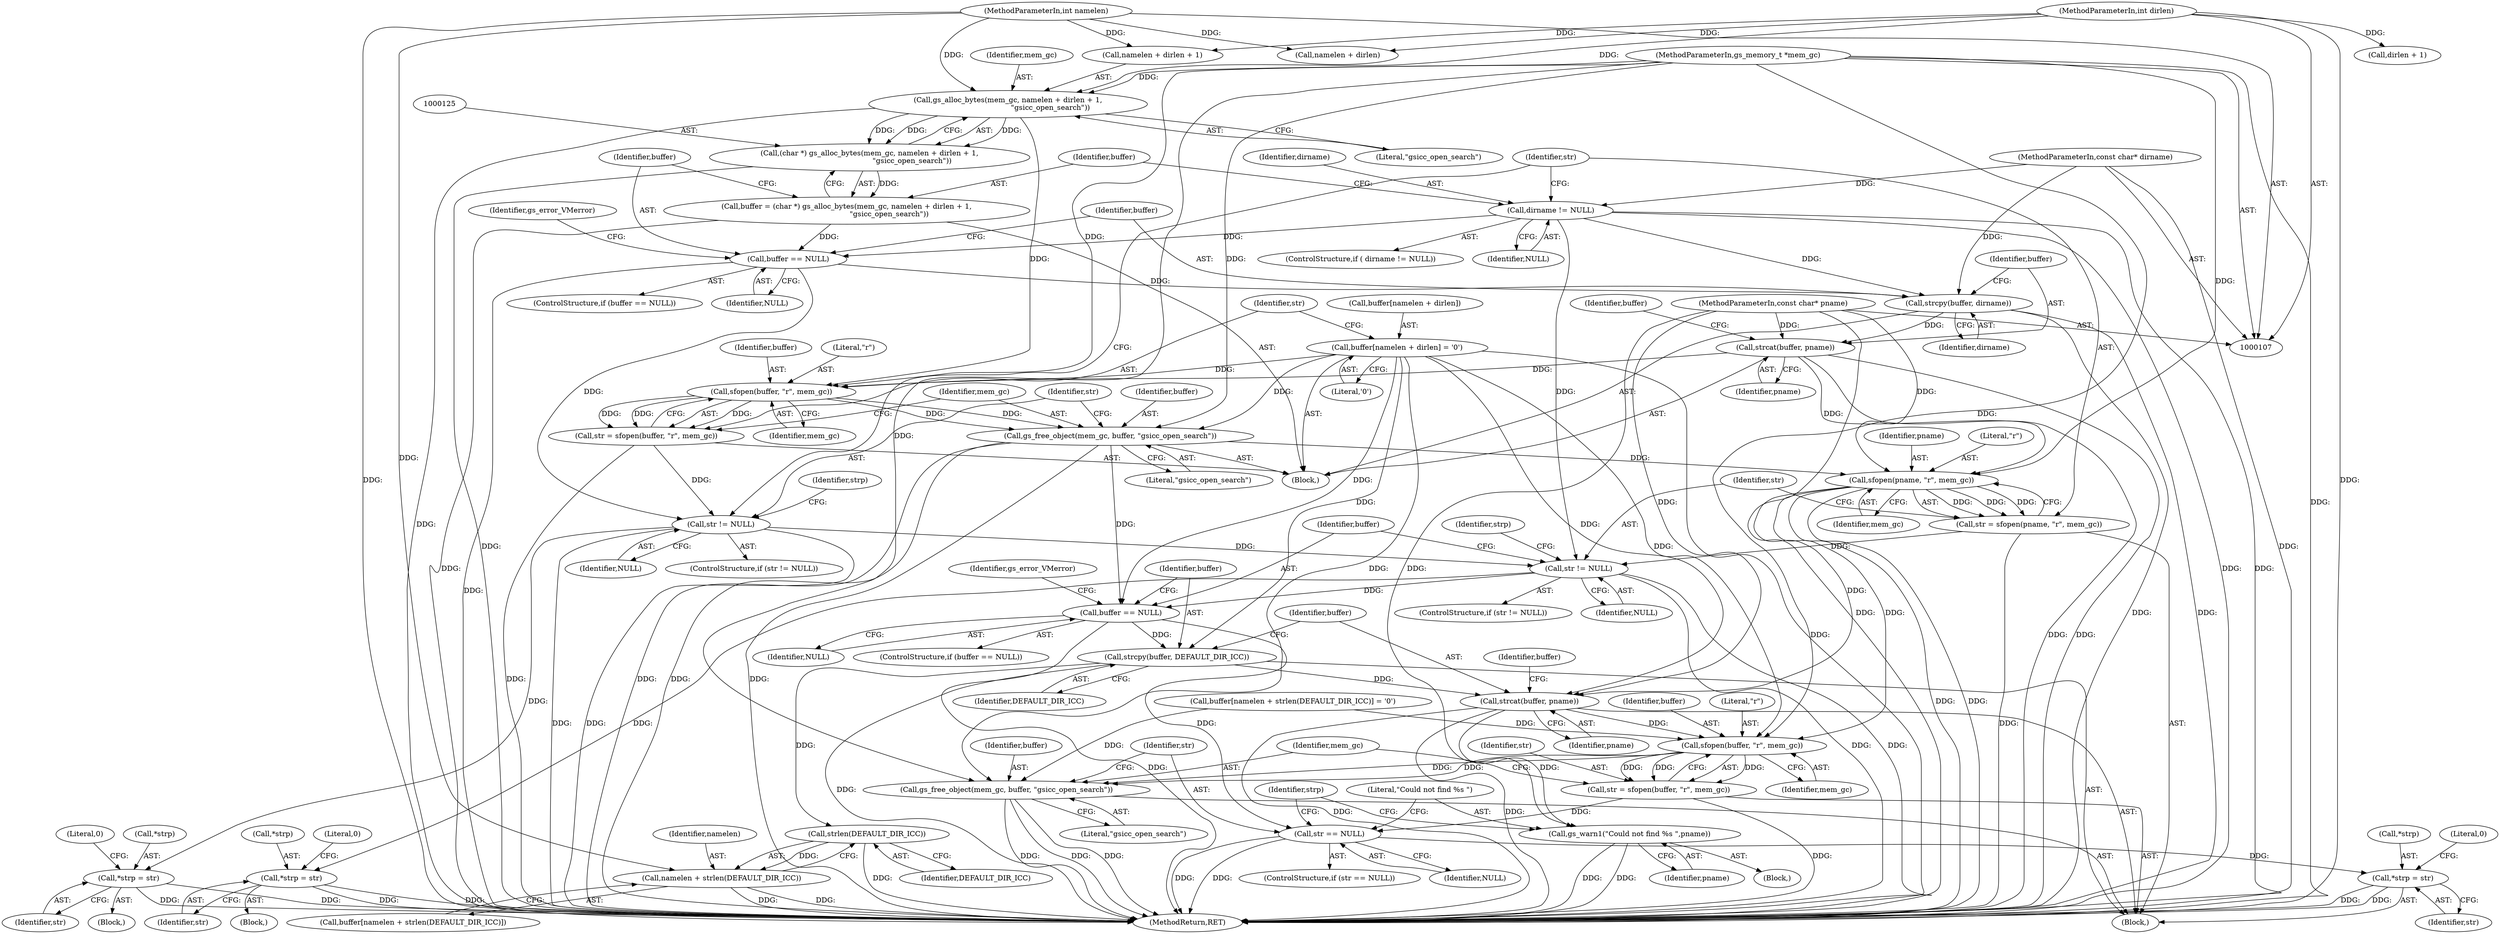 digraph "0_ghostscript_6d444c273da5499a4cd72f21cb6d4c9a5256807d@API" {
"1000155" [label="(Call,sfopen(buffer, \"r\", mem_gc))"];
"1000143" [label="(Call,strcat(buffer, pname))"];
"1000140" [label="(Call,strcpy(buffer, dirname))"];
"1000135" [label="(Call,buffer == NULL)"];
"1000122" [label="(Call,buffer = (char *) gs_alloc_bytes(mem_gc, namelen + dirlen + 1,\n                                     \"gsicc_open_search\"))"];
"1000124" [label="(Call,(char *) gs_alloc_bytes(mem_gc, namelen + dirlen + 1,\n                                     \"gsicc_open_search\"))"];
"1000126" [label="(Call,gs_alloc_bytes(mem_gc, namelen + dirlen + 1,\n                                     \"gsicc_open_search\"))"];
"1000110" [label="(MethodParameterIn,gs_memory_t *mem_gc)"];
"1000109" [label="(MethodParameterIn,int namelen)"];
"1000112" [label="(MethodParameterIn,int dirlen)"];
"1000118" [label="(Call,dirname != NULL)"];
"1000111" [label="(MethodParameterIn,const char* dirname)"];
"1000108" [label="(MethodParameterIn,const char* pname)"];
"1000146" [label="(Call,buffer[namelen + dirlen] = '\0')"];
"1000153" [label="(Call,str = sfopen(buffer, \"r\", mem_gc))"];
"1000164" [label="(Call,str != NULL)"];
"1000168" [label="(Call,*strp = str)"];
"1000181" [label="(Call,str != NULL)"];
"1000185" [label="(Call,*strp = str)"];
"1000192" [label="(Call,buffer == NULL)"];
"1000197" [label="(Call,strcpy(buffer, DEFAULT_DIR_ICC))"];
"1000200" [label="(Call,strcat(buffer, pname))"];
"1000213" [label="(Call,sfopen(buffer, \"r\", mem_gc))"];
"1000211" [label="(Call,str = sfopen(buffer, \"r\", mem_gc))"];
"1000222" [label="(Call,str == NULL)"];
"1000229" [label="(Call,*strp = str)"];
"1000217" [label="(Call,gs_free_object(mem_gc, buffer, \"gsicc_open_search\"))"];
"1000226" [label="(Call,gs_warn1(\"Could not find %s \",pname))"];
"1000208" [label="(Call,strlen(DEFAULT_DIR_ICC))"];
"1000206" [label="(Call,namelen + strlen(DEFAULT_DIR_ICC))"];
"1000159" [label="(Call,gs_free_object(mem_gc, buffer, \"gsicc_open_search\"))"];
"1000176" [label="(Call,sfopen(pname, \"r\", mem_gc))"];
"1000174" [label="(Call,str = sfopen(pname, \"r\", mem_gc))"];
"1000175" [label="(Identifier,str)"];
"1000228" [label="(Identifier,pname)"];
"1000180" [label="(ControlStructure,if (str != NULL))"];
"1000142" [label="(Identifier,dirname)"];
"1000140" [label="(Call,strcpy(buffer, dirname))"];
"1000153" [label="(Call,str = sfopen(buffer, \"r\", mem_gc))"];
"1000235" [label="(MethodReturn,RET)"];
"1000123" [label="(Identifier,buffer)"];
"1000155" [label="(Call,sfopen(buffer, \"r\", mem_gc))"];
"1000177" [label="(Identifier,pname)"];
"1000192" [label="(Call,buffer == NULL)"];
"1000216" [label="(Identifier,mem_gc)"];
"1000111" [label="(MethodParameterIn,const char* dirname)"];
"1000169" [label="(Call,*strp)"];
"1000112" [label="(MethodParameterIn,int dirlen)"];
"1000198" [label="(Identifier,buffer)"];
"1000145" [label="(Identifier,pname)"];
"1000193" [label="(Identifier,buffer)"];
"1000212" [label="(Identifier,str)"];
"1000217" [label="(Call,gs_free_object(mem_gc, buffer, \"gsicc_open_search\"))"];
"1000114" [label="(Block,)"];
"1000166" [label="(Identifier,NULL)"];
"1000181" [label="(Call,str != NULL)"];
"1000121" [label="(Block,)"];
"1000213" [label="(Call,sfopen(buffer, \"r\", mem_gc))"];
"1000194" [label="(Identifier,NULL)"];
"1000182" [label="(Identifier,str)"];
"1000226" [label="(Call,gs_warn1(\"Could not find %s \",pname))"];
"1000141" [label="(Identifier,buffer)"];
"1000162" [label="(Literal,\"gsicc_open_search\")"];
"1000183" [label="(Identifier,NULL)"];
"1000156" [label="(Identifier,buffer)"];
"1000108" [label="(MethodParameterIn,const char* pname)"];
"1000163" [label="(ControlStructure,if (str != NULL))"];
"1000118" [label="(Call,dirname != NULL)"];
"1000203" [label="(Call,buffer[namelen + strlen(DEFAULT_DIR_ICC)] = '\0')"];
"1000135" [label="(Call,buffer == NULL)"];
"1000176" [label="(Call,sfopen(pname, \"r\", mem_gc))"];
"1000219" [label="(Identifier,buffer)"];
"1000147" [label="(Call,buffer[namelen + dirlen])"];
"1000232" [label="(Identifier,str)"];
"1000209" [label="(Identifier,DEFAULT_DIR_ICC)"];
"1000185" [label="(Call,*strp = str)"];
"1000222" [label="(Call,str == NULL)"];
"1000229" [label="(Call,*strp = str)"];
"1000134" [label="(ControlStructure,if (buffer == NULL))"];
"1000220" [label="(Literal,\"gsicc_open_search\")"];
"1000128" [label="(Call,namelen + dirlen + 1)"];
"1000152" [label="(Literal,'\0')"];
"1000207" [label="(Identifier,namelen)"];
"1000126" [label="(Call,gs_alloc_bytes(mem_gc, namelen + dirlen + 1,\n                                     \"gsicc_open_search\"))"];
"1000199" [label="(Identifier,DEFAULT_DIR_ICC)"];
"1000158" [label="(Identifier,mem_gc)"];
"1000214" [label="(Identifier,buffer)"];
"1000137" [label="(Identifier,NULL)"];
"1000204" [label="(Call,buffer[namelen + strlen(DEFAULT_DIR_ICC)])"];
"1000234" [label="(Literal,0)"];
"1000191" [label="(ControlStructure,if (buffer == NULL))"];
"1000171" [label="(Identifier,str)"];
"1000188" [label="(Identifier,str)"];
"1000143" [label="(Call,strcat(buffer, pname))"];
"1000154" [label="(Identifier,str)"];
"1000117" [label="(ControlStructure,if ( dirname != NULL))"];
"1000119" [label="(Identifier,dirname)"];
"1000110" [label="(MethodParameterIn,gs_memory_t *mem_gc)"];
"1000173" [label="(Literal,0)"];
"1000170" [label="(Identifier,strp)"];
"1000223" [label="(Identifier,str)"];
"1000206" [label="(Call,namelen + strlen(DEFAULT_DIR_ICC))"];
"1000164" [label="(Call,str != NULL)"];
"1000165" [label="(Identifier,str)"];
"1000202" [label="(Identifier,pname)"];
"1000197" [label="(Call,strcpy(buffer, DEFAULT_DIR_ICC))"];
"1000211" [label="(Call,str = sfopen(buffer, \"r\", mem_gc))"];
"1000149" [label="(Call,namelen + dirlen)"];
"1000122" [label="(Call,buffer = (char *) gs_alloc_bytes(mem_gc, namelen + dirlen + 1,\n                                     \"gsicc_open_search\"))"];
"1000187" [label="(Identifier,strp)"];
"1000196" [label="(Identifier,gs_error_VMerror)"];
"1000225" [label="(Block,)"];
"1000231" [label="(Identifier,strp)"];
"1000167" [label="(Block,)"];
"1000127" [label="(Identifier,mem_gc)"];
"1000148" [label="(Identifier,buffer)"];
"1000146" [label="(Call,buffer[namelen + dirlen] = '\0')"];
"1000109" [label="(MethodParameterIn,int namelen)"];
"1000190" [label="(Literal,0)"];
"1000124" [label="(Call,(char *) gs_alloc_bytes(mem_gc, namelen + dirlen + 1,\n                                     \"gsicc_open_search\"))"];
"1000144" [label="(Identifier,buffer)"];
"1000157" [label="(Literal,\"r\")"];
"1000200" [label="(Call,strcat(buffer, pname))"];
"1000168" [label="(Call,*strp = str)"];
"1000227" [label="(Literal,\"Could not find %s \")"];
"1000186" [label="(Call,*strp)"];
"1000136" [label="(Identifier,buffer)"];
"1000161" [label="(Identifier,buffer)"];
"1000160" [label="(Identifier,mem_gc)"];
"1000174" [label="(Call,str = sfopen(pname, \"r\", mem_gc))"];
"1000133" [label="(Literal,\"gsicc_open_search\")"];
"1000221" [label="(ControlStructure,if (str == NULL))"];
"1000230" [label="(Call,*strp)"];
"1000184" [label="(Block,)"];
"1000201" [label="(Identifier,buffer)"];
"1000178" [label="(Literal,\"r\")"];
"1000139" [label="(Identifier,gs_error_VMerror)"];
"1000120" [label="(Identifier,NULL)"];
"1000224" [label="(Identifier,NULL)"];
"1000130" [label="(Call,dirlen + 1)"];
"1000159" [label="(Call,gs_free_object(mem_gc, buffer, \"gsicc_open_search\"))"];
"1000208" [label="(Call,strlen(DEFAULT_DIR_ICC))"];
"1000218" [label="(Identifier,mem_gc)"];
"1000179" [label="(Identifier,mem_gc)"];
"1000205" [label="(Identifier,buffer)"];
"1000215" [label="(Literal,\"r\")"];
"1000155" -> "1000153"  [label="AST: "];
"1000155" -> "1000158"  [label="CFG: "];
"1000156" -> "1000155"  [label="AST: "];
"1000157" -> "1000155"  [label="AST: "];
"1000158" -> "1000155"  [label="AST: "];
"1000153" -> "1000155"  [label="CFG: "];
"1000155" -> "1000153"  [label="DDG: "];
"1000155" -> "1000153"  [label="DDG: "];
"1000155" -> "1000153"  [label="DDG: "];
"1000143" -> "1000155"  [label="DDG: "];
"1000146" -> "1000155"  [label="DDG: "];
"1000126" -> "1000155"  [label="DDG: "];
"1000110" -> "1000155"  [label="DDG: "];
"1000155" -> "1000159"  [label="DDG: "];
"1000155" -> "1000159"  [label="DDG: "];
"1000143" -> "1000121"  [label="AST: "];
"1000143" -> "1000145"  [label="CFG: "];
"1000144" -> "1000143"  [label="AST: "];
"1000145" -> "1000143"  [label="AST: "];
"1000148" -> "1000143"  [label="CFG: "];
"1000143" -> "1000235"  [label="DDG: "];
"1000143" -> "1000235"  [label="DDG: "];
"1000140" -> "1000143"  [label="DDG: "];
"1000108" -> "1000143"  [label="DDG: "];
"1000143" -> "1000176"  [label="DDG: "];
"1000140" -> "1000121"  [label="AST: "];
"1000140" -> "1000142"  [label="CFG: "];
"1000141" -> "1000140"  [label="AST: "];
"1000142" -> "1000140"  [label="AST: "];
"1000144" -> "1000140"  [label="CFG: "];
"1000140" -> "1000235"  [label="DDG: "];
"1000140" -> "1000235"  [label="DDG: "];
"1000135" -> "1000140"  [label="DDG: "];
"1000118" -> "1000140"  [label="DDG: "];
"1000111" -> "1000140"  [label="DDG: "];
"1000135" -> "1000134"  [label="AST: "];
"1000135" -> "1000137"  [label="CFG: "];
"1000136" -> "1000135"  [label="AST: "];
"1000137" -> "1000135"  [label="AST: "];
"1000139" -> "1000135"  [label="CFG: "];
"1000141" -> "1000135"  [label="CFG: "];
"1000135" -> "1000235"  [label="DDG: "];
"1000122" -> "1000135"  [label="DDG: "];
"1000118" -> "1000135"  [label="DDG: "];
"1000135" -> "1000164"  [label="DDG: "];
"1000122" -> "1000121"  [label="AST: "];
"1000122" -> "1000124"  [label="CFG: "];
"1000123" -> "1000122"  [label="AST: "];
"1000124" -> "1000122"  [label="AST: "];
"1000136" -> "1000122"  [label="CFG: "];
"1000122" -> "1000235"  [label="DDG: "];
"1000124" -> "1000122"  [label="DDG: "];
"1000124" -> "1000126"  [label="CFG: "];
"1000125" -> "1000124"  [label="AST: "];
"1000126" -> "1000124"  [label="AST: "];
"1000124" -> "1000235"  [label="DDG: "];
"1000126" -> "1000124"  [label="DDG: "];
"1000126" -> "1000124"  [label="DDG: "];
"1000126" -> "1000124"  [label="DDG: "];
"1000126" -> "1000133"  [label="CFG: "];
"1000127" -> "1000126"  [label="AST: "];
"1000128" -> "1000126"  [label="AST: "];
"1000133" -> "1000126"  [label="AST: "];
"1000126" -> "1000235"  [label="DDG: "];
"1000110" -> "1000126"  [label="DDG: "];
"1000109" -> "1000126"  [label="DDG: "];
"1000112" -> "1000126"  [label="DDG: "];
"1000110" -> "1000107"  [label="AST: "];
"1000110" -> "1000235"  [label="DDG: "];
"1000110" -> "1000159"  [label="DDG: "];
"1000110" -> "1000176"  [label="DDG: "];
"1000110" -> "1000213"  [label="DDG: "];
"1000110" -> "1000217"  [label="DDG: "];
"1000109" -> "1000107"  [label="AST: "];
"1000109" -> "1000235"  [label="DDG: "];
"1000109" -> "1000128"  [label="DDG: "];
"1000109" -> "1000149"  [label="DDG: "];
"1000109" -> "1000206"  [label="DDG: "];
"1000112" -> "1000107"  [label="AST: "];
"1000112" -> "1000235"  [label="DDG: "];
"1000112" -> "1000128"  [label="DDG: "];
"1000112" -> "1000130"  [label="DDG: "];
"1000112" -> "1000149"  [label="DDG: "];
"1000118" -> "1000117"  [label="AST: "];
"1000118" -> "1000120"  [label="CFG: "];
"1000119" -> "1000118"  [label="AST: "];
"1000120" -> "1000118"  [label="AST: "];
"1000123" -> "1000118"  [label="CFG: "];
"1000175" -> "1000118"  [label="CFG: "];
"1000118" -> "1000235"  [label="DDG: "];
"1000118" -> "1000235"  [label="DDG: "];
"1000111" -> "1000118"  [label="DDG: "];
"1000118" -> "1000181"  [label="DDG: "];
"1000111" -> "1000107"  [label="AST: "];
"1000111" -> "1000235"  [label="DDG: "];
"1000108" -> "1000107"  [label="AST: "];
"1000108" -> "1000235"  [label="DDG: "];
"1000108" -> "1000176"  [label="DDG: "];
"1000108" -> "1000200"  [label="DDG: "];
"1000108" -> "1000226"  [label="DDG: "];
"1000146" -> "1000121"  [label="AST: "];
"1000146" -> "1000152"  [label="CFG: "];
"1000147" -> "1000146"  [label="AST: "];
"1000152" -> "1000146"  [label="AST: "];
"1000154" -> "1000146"  [label="CFG: "];
"1000146" -> "1000235"  [label="DDG: "];
"1000146" -> "1000159"  [label="DDG: "];
"1000146" -> "1000192"  [label="DDG: "];
"1000146" -> "1000197"  [label="DDG: "];
"1000146" -> "1000200"  [label="DDG: "];
"1000146" -> "1000213"  [label="DDG: "];
"1000146" -> "1000217"  [label="DDG: "];
"1000153" -> "1000121"  [label="AST: "];
"1000154" -> "1000153"  [label="AST: "];
"1000160" -> "1000153"  [label="CFG: "];
"1000153" -> "1000235"  [label="DDG: "];
"1000153" -> "1000164"  [label="DDG: "];
"1000164" -> "1000163"  [label="AST: "];
"1000164" -> "1000166"  [label="CFG: "];
"1000165" -> "1000164"  [label="AST: "];
"1000166" -> "1000164"  [label="AST: "];
"1000170" -> "1000164"  [label="CFG: "];
"1000175" -> "1000164"  [label="CFG: "];
"1000164" -> "1000235"  [label="DDG: "];
"1000164" -> "1000235"  [label="DDG: "];
"1000164" -> "1000168"  [label="DDG: "];
"1000164" -> "1000181"  [label="DDG: "];
"1000168" -> "1000167"  [label="AST: "];
"1000168" -> "1000171"  [label="CFG: "];
"1000169" -> "1000168"  [label="AST: "];
"1000171" -> "1000168"  [label="AST: "];
"1000173" -> "1000168"  [label="CFG: "];
"1000168" -> "1000235"  [label="DDG: "];
"1000168" -> "1000235"  [label="DDG: "];
"1000181" -> "1000180"  [label="AST: "];
"1000181" -> "1000183"  [label="CFG: "];
"1000182" -> "1000181"  [label="AST: "];
"1000183" -> "1000181"  [label="AST: "];
"1000187" -> "1000181"  [label="CFG: "];
"1000193" -> "1000181"  [label="CFG: "];
"1000181" -> "1000235"  [label="DDG: "];
"1000181" -> "1000235"  [label="DDG: "];
"1000174" -> "1000181"  [label="DDG: "];
"1000181" -> "1000185"  [label="DDG: "];
"1000181" -> "1000192"  [label="DDG: "];
"1000185" -> "1000184"  [label="AST: "];
"1000185" -> "1000188"  [label="CFG: "];
"1000186" -> "1000185"  [label="AST: "];
"1000188" -> "1000185"  [label="AST: "];
"1000190" -> "1000185"  [label="CFG: "];
"1000185" -> "1000235"  [label="DDG: "];
"1000185" -> "1000235"  [label="DDG: "];
"1000192" -> "1000191"  [label="AST: "];
"1000192" -> "1000194"  [label="CFG: "];
"1000193" -> "1000192"  [label="AST: "];
"1000194" -> "1000192"  [label="AST: "];
"1000196" -> "1000192"  [label="CFG: "];
"1000198" -> "1000192"  [label="CFG: "];
"1000192" -> "1000235"  [label="DDG: "];
"1000159" -> "1000192"  [label="DDG: "];
"1000192" -> "1000197"  [label="DDG: "];
"1000192" -> "1000222"  [label="DDG: "];
"1000197" -> "1000114"  [label="AST: "];
"1000197" -> "1000199"  [label="CFG: "];
"1000198" -> "1000197"  [label="AST: "];
"1000199" -> "1000197"  [label="AST: "];
"1000201" -> "1000197"  [label="CFG: "];
"1000197" -> "1000235"  [label="DDG: "];
"1000197" -> "1000200"  [label="DDG: "];
"1000197" -> "1000208"  [label="DDG: "];
"1000200" -> "1000114"  [label="AST: "];
"1000200" -> "1000202"  [label="CFG: "];
"1000201" -> "1000200"  [label="AST: "];
"1000202" -> "1000200"  [label="AST: "];
"1000205" -> "1000200"  [label="CFG: "];
"1000200" -> "1000235"  [label="DDG: "];
"1000200" -> "1000235"  [label="DDG: "];
"1000176" -> "1000200"  [label="DDG: "];
"1000200" -> "1000213"  [label="DDG: "];
"1000200" -> "1000226"  [label="DDG: "];
"1000213" -> "1000211"  [label="AST: "];
"1000213" -> "1000216"  [label="CFG: "];
"1000214" -> "1000213"  [label="AST: "];
"1000215" -> "1000213"  [label="AST: "];
"1000216" -> "1000213"  [label="AST: "];
"1000211" -> "1000213"  [label="CFG: "];
"1000213" -> "1000211"  [label="DDG: "];
"1000213" -> "1000211"  [label="DDG: "];
"1000213" -> "1000211"  [label="DDG: "];
"1000203" -> "1000213"  [label="DDG: "];
"1000176" -> "1000213"  [label="DDG: "];
"1000213" -> "1000217"  [label="DDG: "];
"1000213" -> "1000217"  [label="DDG: "];
"1000211" -> "1000114"  [label="AST: "];
"1000212" -> "1000211"  [label="AST: "];
"1000218" -> "1000211"  [label="CFG: "];
"1000211" -> "1000235"  [label="DDG: "];
"1000211" -> "1000222"  [label="DDG: "];
"1000222" -> "1000221"  [label="AST: "];
"1000222" -> "1000224"  [label="CFG: "];
"1000223" -> "1000222"  [label="AST: "];
"1000224" -> "1000222"  [label="AST: "];
"1000227" -> "1000222"  [label="CFG: "];
"1000231" -> "1000222"  [label="CFG: "];
"1000222" -> "1000235"  [label="DDG: "];
"1000222" -> "1000235"  [label="DDG: "];
"1000222" -> "1000229"  [label="DDG: "];
"1000229" -> "1000114"  [label="AST: "];
"1000229" -> "1000232"  [label="CFG: "];
"1000230" -> "1000229"  [label="AST: "];
"1000232" -> "1000229"  [label="AST: "];
"1000234" -> "1000229"  [label="CFG: "];
"1000229" -> "1000235"  [label="DDG: "];
"1000229" -> "1000235"  [label="DDG: "];
"1000217" -> "1000114"  [label="AST: "];
"1000217" -> "1000220"  [label="CFG: "];
"1000218" -> "1000217"  [label="AST: "];
"1000219" -> "1000217"  [label="AST: "];
"1000220" -> "1000217"  [label="AST: "];
"1000223" -> "1000217"  [label="CFG: "];
"1000217" -> "1000235"  [label="DDG: "];
"1000217" -> "1000235"  [label="DDG: "];
"1000217" -> "1000235"  [label="DDG: "];
"1000203" -> "1000217"  [label="DDG: "];
"1000226" -> "1000225"  [label="AST: "];
"1000226" -> "1000228"  [label="CFG: "];
"1000227" -> "1000226"  [label="AST: "];
"1000228" -> "1000226"  [label="AST: "];
"1000231" -> "1000226"  [label="CFG: "];
"1000226" -> "1000235"  [label="DDG: "];
"1000226" -> "1000235"  [label="DDG: "];
"1000208" -> "1000206"  [label="AST: "];
"1000208" -> "1000209"  [label="CFG: "];
"1000209" -> "1000208"  [label="AST: "];
"1000206" -> "1000208"  [label="CFG: "];
"1000208" -> "1000235"  [label="DDG: "];
"1000208" -> "1000206"  [label="DDG: "];
"1000206" -> "1000204"  [label="AST: "];
"1000207" -> "1000206"  [label="AST: "];
"1000204" -> "1000206"  [label="CFG: "];
"1000206" -> "1000235"  [label="DDG: "];
"1000206" -> "1000235"  [label="DDG: "];
"1000159" -> "1000121"  [label="AST: "];
"1000159" -> "1000162"  [label="CFG: "];
"1000160" -> "1000159"  [label="AST: "];
"1000161" -> "1000159"  [label="AST: "];
"1000162" -> "1000159"  [label="AST: "];
"1000165" -> "1000159"  [label="CFG: "];
"1000159" -> "1000235"  [label="DDG: "];
"1000159" -> "1000235"  [label="DDG: "];
"1000159" -> "1000235"  [label="DDG: "];
"1000159" -> "1000176"  [label="DDG: "];
"1000176" -> "1000174"  [label="AST: "];
"1000176" -> "1000179"  [label="CFG: "];
"1000177" -> "1000176"  [label="AST: "];
"1000178" -> "1000176"  [label="AST: "];
"1000179" -> "1000176"  [label="AST: "];
"1000174" -> "1000176"  [label="CFG: "];
"1000176" -> "1000235"  [label="DDG: "];
"1000176" -> "1000235"  [label="DDG: "];
"1000176" -> "1000174"  [label="DDG: "];
"1000176" -> "1000174"  [label="DDG: "];
"1000176" -> "1000174"  [label="DDG: "];
"1000174" -> "1000114"  [label="AST: "];
"1000175" -> "1000174"  [label="AST: "];
"1000182" -> "1000174"  [label="CFG: "];
"1000174" -> "1000235"  [label="DDG: "];
}
